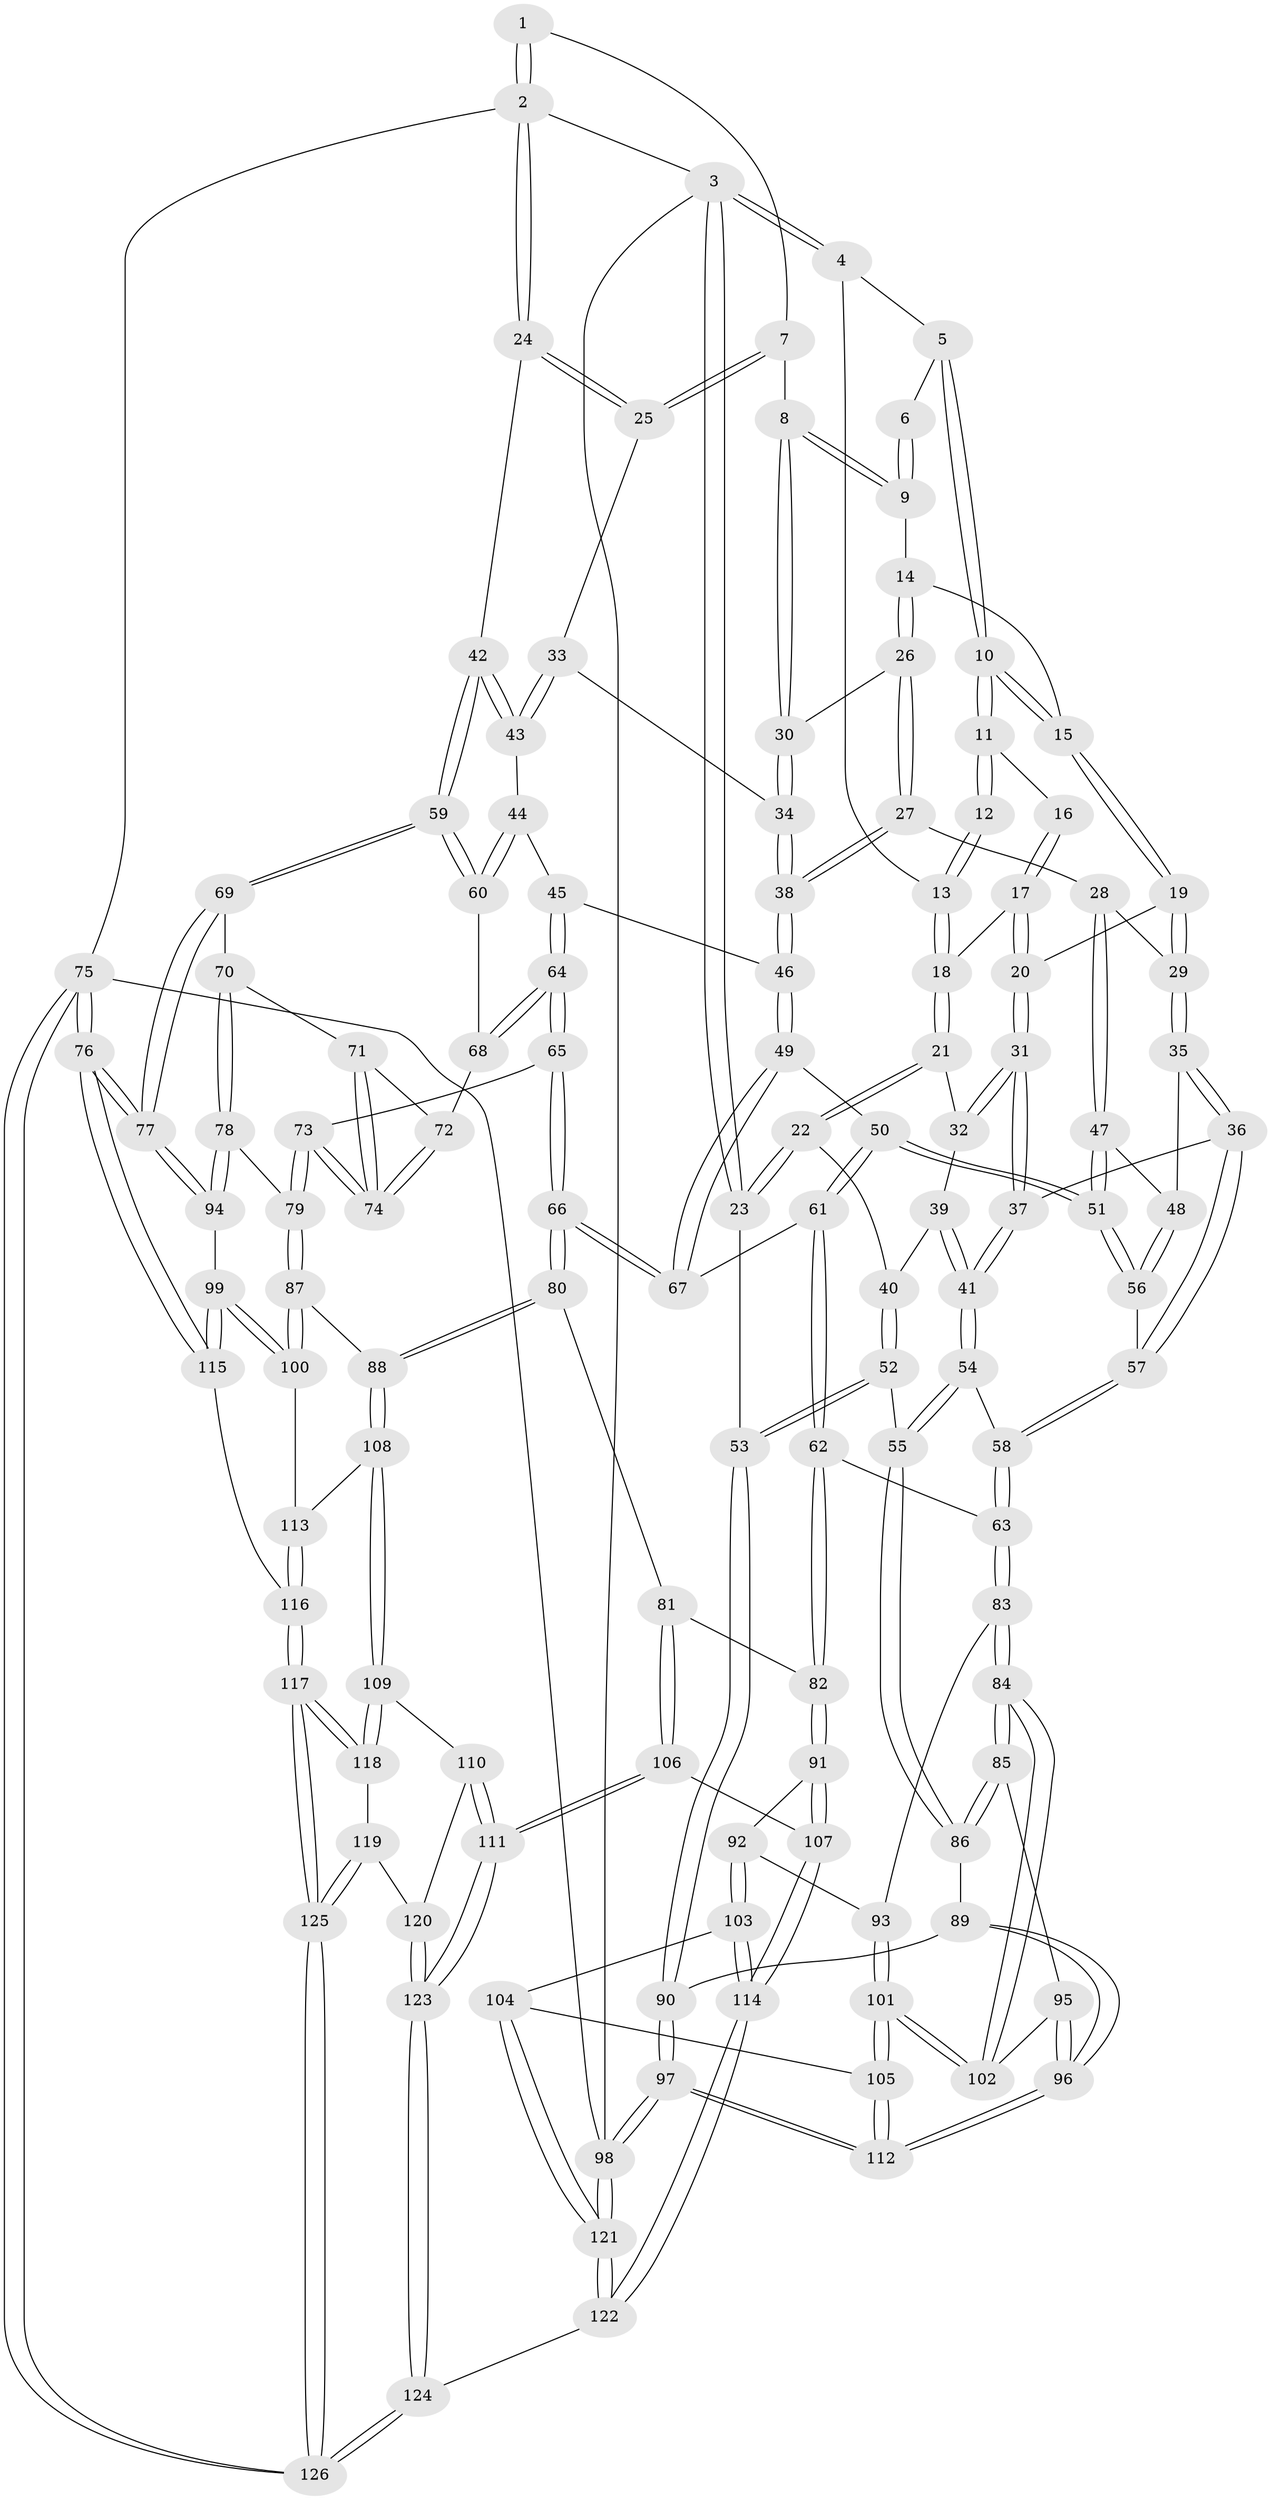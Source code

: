 // Generated by graph-tools (version 1.1) at 2025/38/03/09/25 02:38:34]
// undirected, 126 vertices, 312 edges
graph export_dot {
graph [start="1"]
  node [color=gray90,style=filled];
  1 [pos="+0.9429111567055893+0"];
  2 [pos="+1+0"];
  3 [pos="+0+0"];
  4 [pos="+0.1410142068548883+0"];
  5 [pos="+0.5708988364382616+0"];
  6 [pos="+0.6083396867312537+0"];
  7 [pos="+0.8082000629596092+0.10479598981328896"];
  8 [pos="+0.7737649731592534+0.12744339474316496"];
  9 [pos="+0.682319351041632+0.040553338672068055"];
  10 [pos="+0.48425994317526705+0.05757960803211318"];
  11 [pos="+0.4302012978787412+0.05931763919991423"];
  12 [pos="+0.3126504454889339+0.04431390939554663"];
  13 [pos="+0.2233653856667536+0.014355296914509338"];
  14 [pos="+0.621322162942691+0.1452541903920754"];
  15 [pos="+0.4854930437948834+0.07419556533841801"];
  16 [pos="+0.361099810813659+0.10722236601577845"];
  17 [pos="+0.35994338463718356+0.12731079231258094"];
  18 [pos="+0.2160734196736515+0.08552142219748392"];
  19 [pos="+0.4718417556874399+0.12970744473444656"];
  20 [pos="+0.38682519893945827+0.17074412551061757"];
  21 [pos="+0.20953083383533436+0.11514451048919519"];
  22 [pos="+0.05960686172314437+0.20476475698872118"];
  23 [pos="+0+0.09120632438221297"];
  24 [pos="+1+0.057041933587459806"];
  25 [pos="+0.9779754966393421+0.11293114383071148"];
  26 [pos="+0.6235174188861694+0.16348929904750745"];
  27 [pos="+0.585339883462423+0.25309647623891035"];
  28 [pos="+0.5642771679016164+0.25430858720242977"];
  29 [pos="+0.48545638423383236+0.15973274942167556"];
  30 [pos="+0.7688457620967424+0.1835613675113277"];
  31 [pos="+0.3225401126586565+0.24661382868637688"];
  32 [pos="+0.2642861879991562+0.1961539248933196"];
  33 [pos="+0.7938150082482135+0.22951587084618577"];
  34 [pos="+0.7787006808443016+0.2279592022758916"];
  35 [pos="+0.41095344563592395+0.29197768122296697"];
  36 [pos="+0.3715632552388591+0.2928413943246594"];
  37 [pos="+0.3269539224536716+0.26259081461608025"];
  38 [pos="+0.7117289844921109+0.3318198200543837"];
  39 [pos="+0.17862825353659734+0.2754353176660065"];
  40 [pos="+0.09184289425152425+0.26558095657588343"];
  41 [pos="+0.24431782928477175+0.35060332877331857"];
  42 [pos="+1+0.1922083506334648"];
  43 [pos="+0.9070320439203711+0.26876897349947115"];
  44 [pos="+0.8588131708467613+0.3912006719060617"];
  45 [pos="+0.7377039741604245+0.3991465700976591"];
  46 [pos="+0.7189421147511268+0.3829951959687975"];
  47 [pos="+0.5398194172858087+0.2771627093570395"];
  48 [pos="+0.4338063998338089+0.2977714130653419"];
  49 [pos="+0.6111641764725163+0.4439805538517545"];
  50 [pos="+0.5270772879868965+0.4417170717963781"];
  51 [pos="+0.52092613078997+0.4346508958602736"];
  52 [pos="+0.11481143438501111+0.5122764213493967"];
  53 [pos="+0+0.5099097881926722"];
  54 [pos="+0.1691997119547791+0.5228756093145728"];
  55 [pos="+0.15031187432954646+0.5266766976454276"];
  56 [pos="+0.491291254009396+0.4227224907430324"];
  57 [pos="+0.38104224951432103+0.4222493036200042"];
  58 [pos="+0.27061241908558603+0.5425945647941925"];
  59 [pos="+1+0.4089776429118255"];
  60 [pos="+0.9823283981845748+0.45002774404727014"];
  61 [pos="+0.470684509117597+0.582948969611237"];
  62 [pos="+0.4355243919489087+0.6125929687277274"];
  63 [pos="+0.3480576532777374+0.6001369207696597"];
  64 [pos="+0.7837418697623455+0.562812006116837"];
  65 [pos="+0.7829465505606411+0.568441662296954"];
  66 [pos="+0.6833865254762334+0.6358149163935916"];
  67 [pos="+0.6276603785607143+0.5869459067006647"];
  68 [pos="+0.9640115428675557+0.46746325106492354"];
  69 [pos="+1+0.46506933840671194"];
  70 [pos="+0.9734217417634358+0.5934505038422911"];
  71 [pos="+0.9647079800772929+0.5932699040756241"];
  72 [pos="+0.93590864389863+0.5489419527193524"];
  73 [pos="+0.8663570957796829+0.6412905703640777"];
  74 [pos="+0.9036073090200806+0.6078949286475336"];
  75 [pos="+1+1"];
  76 [pos="+1+0.8425667370312337"];
  77 [pos="+1+0.7650385551953411"];
  78 [pos="+0.9497121357066631+0.7128206683773226"];
  79 [pos="+0.8813189384250019+0.6748212468941909"];
  80 [pos="+0.6574170720477001+0.744133045137678"];
  81 [pos="+0.6403493442279985+0.7507151199455839"];
  82 [pos="+0.46884826334507973+0.6684254913555919"];
  83 [pos="+0.33466285359793785+0.6754594544028221"];
  84 [pos="+0.25056659480346993+0.7990847577035196"];
  85 [pos="+0.1498814967828969+0.6184459912073519"];
  86 [pos="+0.14543941571085+0.587912672510513"];
  87 [pos="+0.7811128612149542+0.7785121734326128"];
  88 [pos="+0.705536967185917+0.7748208534503511"];
  89 [pos="+0.04648183431187549+0.7205015912177185"];
  90 [pos="+0+0.7079137581498185"];
  91 [pos="+0.43919818081469525+0.8110729979868154"];
  92 [pos="+0.40864869915594804+0.8048236026580092"];
  93 [pos="+0.36925210668493713+0.7796661131370892"];
  94 [pos="+0.9633477771853113+0.7227490560688439"];
  95 [pos="+0.11992953184400054+0.7953397798133142"];
  96 [pos="+0.042141944146220064+0.8743086279889749"];
  97 [pos="+0+1"];
  98 [pos="+0+1"];
  99 [pos="+0.8753761708204093+0.852184268349024"];
  100 [pos="+0.836388734981422+0.8323735272711508"];
  101 [pos="+0.2585224967487774+0.8197294439370852"];
  102 [pos="+0.2504400311826967+0.8028890479881364"];
  103 [pos="+0.29619620454512313+0.8802065944507816"];
  104 [pos="+0.26602165085619023+0.8700666681860629"];
  105 [pos="+0.2636676318490359+0.8680236397696797"];
  106 [pos="+0.5348121839449048+0.889515598381676"];
  107 [pos="+0.4877598285068988+0.8820784815963849"];
  108 [pos="+0.7205318126142194+0.8828661084524583"];
  109 [pos="+0.7172024212980048+0.8948582132319309"];
  110 [pos="+0.6870493906254874+0.9127455018530297"];
  111 [pos="+0.5565478891669458+0.9251741826852155"];
  112 [pos="+0+1"];
  113 [pos="+0.7821981684257142+0.8908354119430031"];
  114 [pos="+0.391643750102613+0.9490717703498978"];
  115 [pos="+0.8919964614010355+0.8886517403108227"];
  116 [pos="+0.8544009864500244+1"];
  117 [pos="+0.8513166345368537+1"];
  118 [pos="+0.7220549319045257+0.9040815633086371"];
  119 [pos="+0.701136532919047+0.9930417880810126"];
  120 [pos="+0.683583257860744+0.9745263493657772"];
  121 [pos="+0.24938366987528857+1"];
  122 [pos="+0.31086554579477144+1"];
  123 [pos="+0.5612051537590084+0.9426874089445436"];
  124 [pos="+0.5751329176449878+1"];
  125 [pos="+0.8669710559401793+1"];
  126 [pos="+0.8748664416195517+1"];
  1 -- 2;
  1 -- 2;
  1 -- 7;
  2 -- 3;
  2 -- 24;
  2 -- 24;
  2 -- 75;
  3 -- 4;
  3 -- 4;
  3 -- 23;
  3 -- 23;
  3 -- 98;
  4 -- 5;
  4 -- 13;
  5 -- 6;
  5 -- 10;
  5 -- 10;
  6 -- 9;
  6 -- 9;
  7 -- 8;
  7 -- 25;
  7 -- 25;
  8 -- 9;
  8 -- 9;
  8 -- 30;
  8 -- 30;
  9 -- 14;
  10 -- 11;
  10 -- 11;
  10 -- 15;
  10 -- 15;
  11 -- 12;
  11 -- 12;
  11 -- 16;
  12 -- 13;
  12 -- 13;
  13 -- 18;
  13 -- 18;
  14 -- 15;
  14 -- 26;
  14 -- 26;
  15 -- 19;
  15 -- 19;
  16 -- 17;
  16 -- 17;
  17 -- 18;
  17 -- 20;
  17 -- 20;
  18 -- 21;
  18 -- 21;
  19 -- 20;
  19 -- 29;
  19 -- 29;
  20 -- 31;
  20 -- 31;
  21 -- 22;
  21 -- 22;
  21 -- 32;
  22 -- 23;
  22 -- 23;
  22 -- 40;
  23 -- 53;
  24 -- 25;
  24 -- 25;
  24 -- 42;
  25 -- 33;
  26 -- 27;
  26 -- 27;
  26 -- 30;
  27 -- 28;
  27 -- 38;
  27 -- 38;
  28 -- 29;
  28 -- 47;
  28 -- 47;
  29 -- 35;
  29 -- 35;
  30 -- 34;
  30 -- 34;
  31 -- 32;
  31 -- 32;
  31 -- 37;
  31 -- 37;
  32 -- 39;
  33 -- 34;
  33 -- 43;
  33 -- 43;
  34 -- 38;
  34 -- 38;
  35 -- 36;
  35 -- 36;
  35 -- 48;
  36 -- 37;
  36 -- 57;
  36 -- 57;
  37 -- 41;
  37 -- 41;
  38 -- 46;
  38 -- 46;
  39 -- 40;
  39 -- 41;
  39 -- 41;
  40 -- 52;
  40 -- 52;
  41 -- 54;
  41 -- 54;
  42 -- 43;
  42 -- 43;
  42 -- 59;
  42 -- 59;
  43 -- 44;
  44 -- 45;
  44 -- 60;
  44 -- 60;
  45 -- 46;
  45 -- 64;
  45 -- 64;
  46 -- 49;
  46 -- 49;
  47 -- 48;
  47 -- 51;
  47 -- 51;
  48 -- 56;
  48 -- 56;
  49 -- 50;
  49 -- 67;
  49 -- 67;
  50 -- 51;
  50 -- 51;
  50 -- 61;
  50 -- 61;
  51 -- 56;
  51 -- 56;
  52 -- 53;
  52 -- 53;
  52 -- 55;
  53 -- 90;
  53 -- 90;
  54 -- 55;
  54 -- 55;
  54 -- 58;
  55 -- 86;
  55 -- 86;
  56 -- 57;
  57 -- 58;
  57 -- 58;
  58 -- 63;
  58 -- 63;
  59 -- 60;
  59 -- 60;
  59 -- 69;
  59 -- 69;
  60 -- 68;
  61 -- 62;
  61 -- 62;
  61 -- 67;
  62 -- 63;
  62 -- 82;
  62 -- 82;
  63 -- 83;
  63 -- 83;
  64 -- 65;
  64 -- 65;
  64 -- 68;
  64 -- 68;
  65 -- 66;
  65 -- 66;
  65 -- 73;
  66 -- 67;
  66 -- 67;
  66 -- 80;
  66 -- 80;
  68 -- 72;
  69 -- 70;
  69 -- 77;
  69 -- 77;
  70 -- 71;
  70 -- 78;
  70 -- 78;
  71 -- 72;
  71 -- 74;
  71 -- 74;
  72 -- 74;
  72 -- 74;
  73 -- 74;
  73 -- 74;
  73 -- 79;
  73 -- 79;
  75 -- 76;
  75 -- 76;
  75 -- 126;
  75 -- 126;
  75 -- 98;
  76 -- 77;
  76 -- 77;
  76 -- 115;
  76 -- 115;
  77 -- 94;
  77 -- 94;
  78 -- 79;
  78 -- 94;
  78 -- 94;
  79 -- 87;
  79 -- 87;
  80 -- 81;
  80 -- 88;
  80 -- 88;
  81 -- 82;
  81 -- 106;
  81 -- 106;
  82 -- 91;
  82 -- 91;
  83 -- 84;
  83 -- 84;
  83 -- 93;
  84 -- 85;
  84 -- 85;
  84 -- 102;
  84 -- 102;
  85 -- 86;
  85 -- 86;
  85 -- 95;
  86 -- 89;
  87 -- 88;
  87 -- 100;
  87 -- 100;
  88 -- 108;
  88 -- 108;
  89 -- 90;
  89 -- 96;
  89 -- 96;
  90 -- 97;
  90 -- 97;
  91 -- 92;
  91 -- 107;
  91 -- 107;
  92 -- 93;
  92 -- 103;
  92 -- 103;
  93 -- 101;
  93 -- 101;
  94 -- 99;
  95 -- 96;
  95 -- 96;
  95 -- 102;
  96 -- 112;
  96 -- 112;
  97 -- 98;
  97 -- 98;
  97 -- 112;
  97 -- 112;
  98 -- 121;
  98 -- 121;
  99 -- 100;
  99 -- 100;
  99 -- 115;
  99 -- 115;
  100 -- 113;
  101 -- 102;
  101 -- 102;
  101 -- 105;
  101 -- 105;
  103 -- 104;
  103 -- 114;
  103 -- 114;
  104 -- 105;
  104 -- 121;
  104 -- 121;
  105 -- 112;
  105 -- 112;
  106 -- 107;
  106 -- 111;
  106 -- 111;
  107 -- 114;
  107 -- 114;
  108 -- 109;
  108 -- 109;
  108 -- 113;
  109 -- 110;
  109 -- 118;
  109 -- 118;
  110 -- 111;
  110 -- 111;
  110 -- 120;
  111 -- 123;
  111 -- 123;
  113 -- 116;
  113 -- 116;
  114 -- 122;
  114 -- 122;
  115 -- 116;
  116 -- 117;
  116 -- 117;
  117 -- 118;
  117 -- 118;
  117 -- 125;
  117 -- 125;
  118 -- 119;
  119 -- 120;
  119 -- 125;
  119 -- 125;
  120 -- 123;
  120 -- 123;
  121 -- 122;
  121 -- 122;
  122 -- 124;
  123 -- 124;
  123 -- 124;
  124 -- 126;
  124 -- 126;
  125 -- 126;
  125 -- 126;
}
